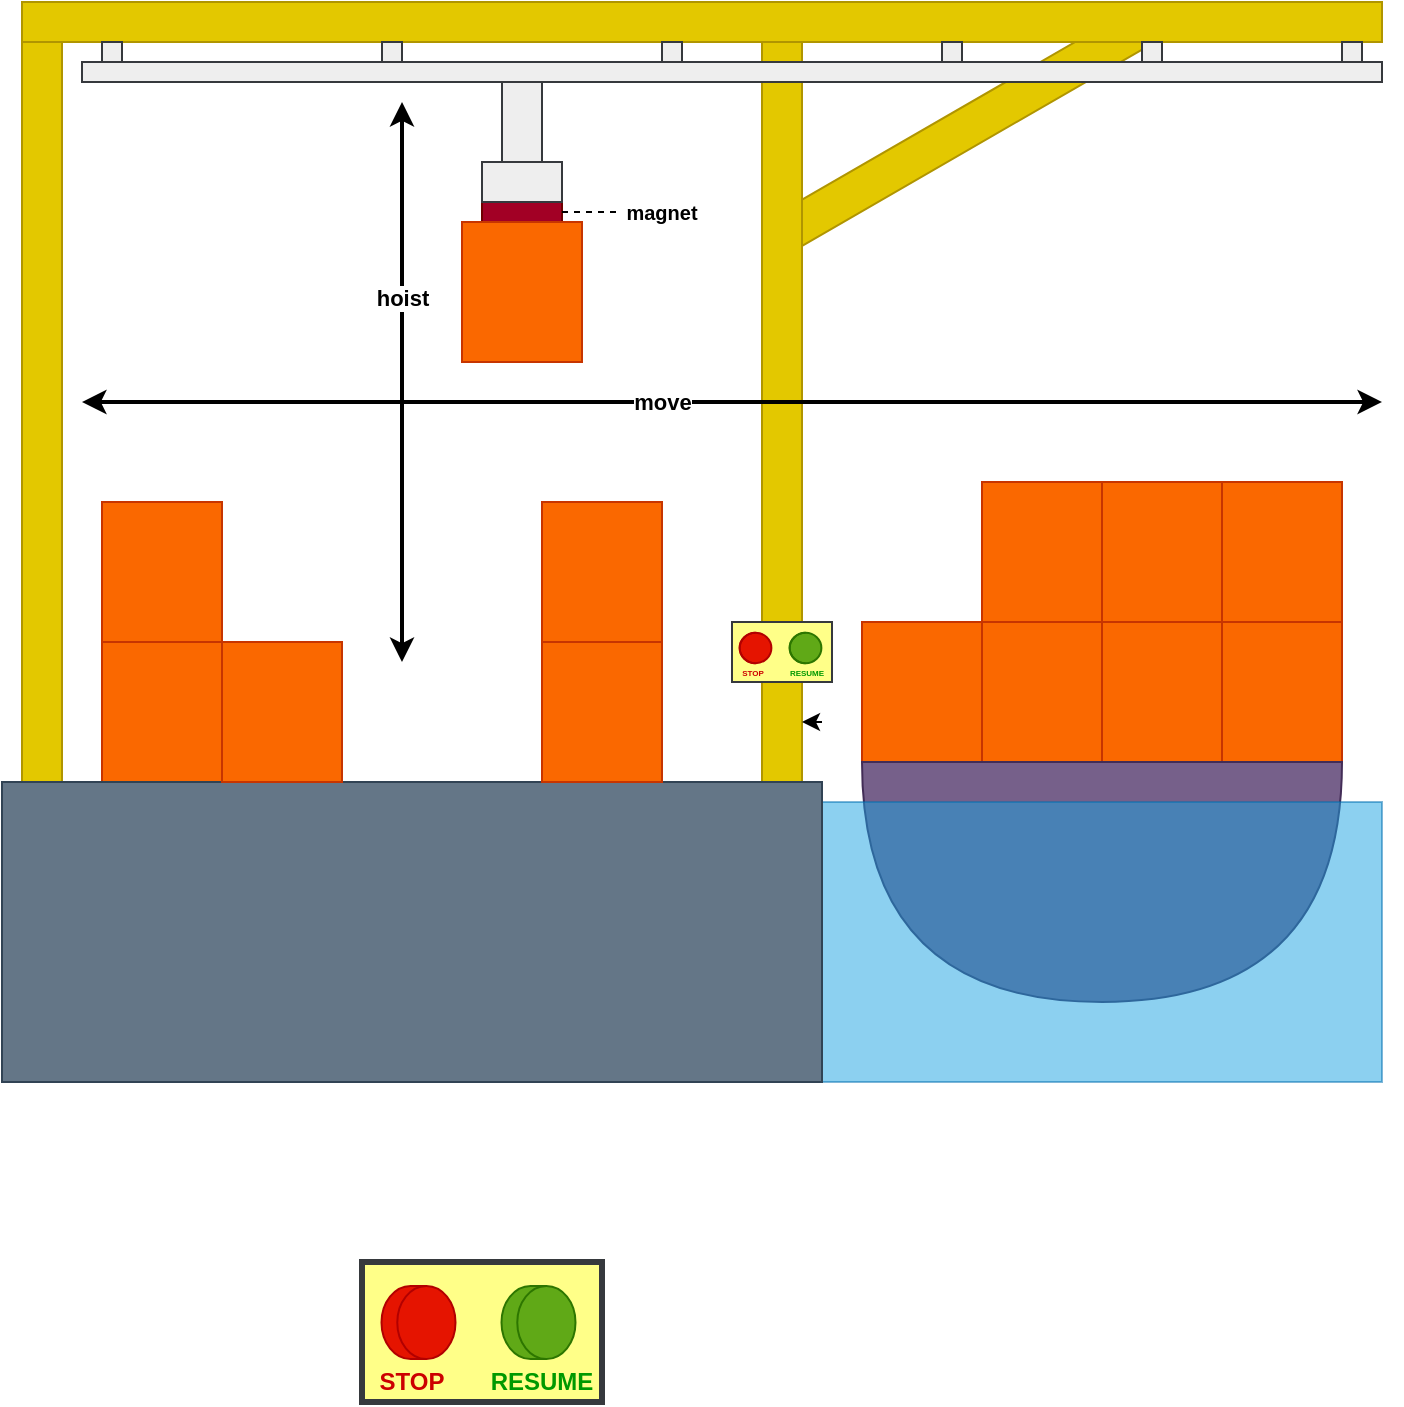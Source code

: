 <mxfile version="24.3.1" type="device">
  <diagram name="Page-1" id="gI-HlvxYXZCt8sg-ba9v">
    <mxGraphModel dx="2060" dy="1353" grid="1" gridSize="10" guides="0" tooltips="1" connect="1" arrows="1" fold="1" page="1" pageScale="1" pageWidth="850" pageHeight="1100" math="0" shadow="0">
      <root>
        <mxCell id="0" />
        <mxCell id="1" parent="0" />
        <mxCell id="ts-kLk8NwbbfkDU_EMNQ-14" value="" style="rounded=0;whiteSpace=wrap;html=1;fillColor=#e3c800;fontColor=#000000;strokeColor=#B09500;rotation=-30;" vertex="1" parent="1">
          <mxGeometry x="497.99" y="152.5" width="210" height="20" as="geometry" />
        </mxCell>
        <mxCell id="ts-kLk8NwbbfkDU_EMNQ-2" value="" style="rounded=0;whiteSpace=wrap;html=1;fillColor=#e3c800;fontColor=#000000;strokeColor=#B09500;rotation=-90;" vertex="1" parent="1">
          <mxGeometry x="-45" y="295" width="370" height="20" as="geometry" />
        </mxCell>
        <mxCell id="ts-kLk8NwbbfkDU_EMNQ-3" value="" style="rounded=0;whiteSpace=wrap;html=1;fillColor=#e3c800;fontColor=#000000;strokeColor=#B09500;rotation=0;" vertex="1" parent="1">
          <mxGeometry x="130" y="100" width="680" height="20" as="geometry" />
        </mxCell>
        <mxCell id="ts-kLk8NwbbfkDU_EMNQ-4" value="" style="rounded=0;whiteSpace=wrap;html=1;fillColor=#e3c800;fontColor=#000000;strokeColor=#B09500;rotation=-90;" vertex="1" parent="1">
          <mxGeometry x="325" y="295" width="370" height="20" as="geometry" />
        </mxCell>
        <mxCell id="ts-kLk8NwbbfkDU_EMNQ-8" value="" style="rounded=0;whiteSpace=wrap;html=1;fillColor=#a20025;strokeColor=#6F0000;rotation=0;fontColor=#ffffff;" vertex="1" parent="1">
          <mxGeometry x="360" y="200" width="40" height="10" as="geometry" />
        </mxCell>
        <mxCell id="ts-kLk8NwbbfkDU_EMNQ-9" value="" style="rounded=0;whiteSpace=wrap;html=1;fillColor=#fa6800;fontColor=#000000;strokeColor=#C73500;" vertex="1" parent="1">
          <mxGeometry x="350" y="210" width="60" height="70" as="geometry" />
        </mxCell>
        <mxCell id="ts-kLk8NwbbfkDU_EMNQ-10" value="" style="rounded=0;whiteSpace=wrap;html=1;fillColor=#fa6800;fontColor=#000000;strokeColor=#C73500;" vertex="1" parent="1">
          <mxGeometry x="170" y="420" width="60" height="70" as="geometry" />
        </mxCell>
        <mxCell id="ts-kLk8NwbbfkDU_EMNQ-11" value="" style="rounded=0;whiteSpace=wrap;html=1;fillColor=#fa6800;fontColor=#000000;strokeColor=#C73500;" vertex="1" parent="1">
          <mxGeometry x="170" y="350" width="60" height="70" as="geometry" />
        </mxCell>
        <mxCell id="ts-kLk8NwbbfkDU_EMNQ-12" value="" style="rounded=0;whiteSpace=wrap;html=1;fillColor=#fa6800;fontColor=#000000;strokeColor=#C73500;" vertex="1" parent="1">
          <mxGeometry x="730" y="410" width="60" height="70" as="geometry" />
        </mxCell>
        <mxCell id="ts-kLk8NwbbfkDU_EMNQ-13" value="" style="rounded=0;whiteSpace=wrap;html=1;fillColor=#fa6800;fontColor=#000000;strokeColor=#C73500;" vertex="1" parent="1">
          <mxGeometry x="670" y="410" width="60" height="70" as="geometry" />
        </mxCell>
        <mxCell id="ts-kLk8NwbbfkDU_EMNQ-17" value="" style="rounded=0;whiteSpace=wrap;html=1;fillColor=#fa6800;fontColor=#000000;strokeColor=#C73500;" vertex="1" parent="1">
          <mxGeometry x="610" y="410" width="60" height="70" as="geometry" />
        </mxCell>
        <mxCell id="ts-kLk8NwbbfkDU_EMNQ-18" value="" style="rounded=0;whiteSpace=wrap;html=1;fillColor=#fa6800;fontColor=#000000;strokeColor=#C73500;" vertex="1" parent="1">
          <mxGeometry x="670" y="340" width="60" height="70" as="geometry" />
        </mxCell>
        <mxCell id="ts-kLk8NwbbfkDU_EMNQ-19" value="" style="rounded=0;whiteSpace=wrap;html=1;fillColor=#fa6800;fontColor=#000000;strokeColor=#C73500;" vertex="1" parent="1">
          <mxGeometry x="610" y="340" width="60" height="70" as="geometry" />
        </mxCell>
        <mxCell id="ts-kLk8NwbbfkDU_EMNQ-20" value="" style="rounded=0;whiteSpace=wrap;html=1;fillColor=#fa6800;fontColor=#000000;strokeColor=#C73500;" vertex="1" parent="1">
          <mxGeometry x="550" y="410" width="60" height="70" as="geometry" />
        </mxCell>
        <mxCell id="ts-kLk8NwbbfkDU_EMNQ-21" value="" style="rounded=0;whiteSpace=wrap;html=1;fillColor=#fa6800;fontColor=#000000;strokeColor=#C73500;" vertex="1" parent="1">
          <mxGeometry x="730" y="340" width="60" height="70" as="geometry" />
        </mxCell>
        <mxCell id="ts-kLk8NwbbfkDU_EMNQ-24" value="" style="shape=or;whiteSpace=wrap;html=1;rotation=90;fillColor=#76608a;fontColor=#ffffff;strokeColor=#432D57;" vertex="1" parent="1">
          <mxGeometry x="610" y="420" width="120" height="240" as="geometry" />
        </mxCell>
        <mxCell id="ts-kLk8NwbbfkDU_EMNQ-15" value="" style="rounded=0;whiteSpace=wrap;html=1;fillColor=#1ba1e2;strokeColor=#006EAF;fontColor=#ffffff;opacity=50;" vertex="1" parent="1">
          <mxGeometry x="530" y="500" width="280" height="140" as="geometry" />
        </mxCell>
        <mxCell id="ts-kLk8NwbbfkDU_EMNQ-1" value="" style="rounded=0;whiteSpace=wrap;html=1;fillColor=#647687;fontColor=#ffffff;strokeColor=#314354;" vertex="1" parent="1">
          <mxGeometry x="120" y="490" width="410" height="150" as="geometry" />
        </mxCell>
        <mxCell id="ts-kLk8NwbbfkDU_EMNQ-25" value="" style="rounded=0;whiteSpace=wrap;html=1;fillColor=#fa6800;fontColor=#000000;strokeColor=#C73500;" vertex="1" parent="1">
          <mxGeometry x="230" y="420" width="60" height="70" as="geometry" />
        </mxCell>
        <mxCell id="ts-kLk8NwbbfkDU_EMNQ-26" value="" style="rounded=0;whiteSpace=wrap;html=1;fillColor=#fa6800;fontColor=#000000;strokeColor=#C73500;" vertex="1" parent="1">
          <mxGeometry x="390" y="420" width="60" height="70" as="geometry" />
        </mxCell>
        <mxCell id="ts-kLk8NwbbfkDU_EMNQ-27" value="" style="rounded=0;whiteSpace=wrap;html=1;fillColor=#fa6800;fontColor=#000000;strokeColor=#C73500;" vertex="1" parent="1">
          <mxGeometry x="390" y="350" width="60" height="70" as="geometry" />
        </mxCell>
        <mxCell id="ts-kLk8NwbbfkDU_EMNQ-28" value="" style="rounded=0;whiteSpace=wrap;html=1;fillColor=#eeeeee;strokeColor=#36393d;" vertex="1" parent="1">
          <mxGeometry x="160" y="130" width="650" height="10" as="geometry" />
        </mxCell>
        <mxCell id="ts-kLk8NwbbfkDU_EMNQ-29" value="" style="rounded=0;whiteSpace=wrap;html=1;fillColor=#eeeeee;strokeColor=#36393d;" vertex="1" parent="1">
          <mxGeometry x="170" y="120" width="10" height="10" as="geometry" />
        </mxCell>
        <mxCell id="ts-kLk8NwbbfkDU_EMNQ-30" value="" style="rounded=0;whiteSpace=wrap;html=1;fillColor=#eeeeee;strokeColor=#36393d;" vertex="1" parent="1">
          <mxGeometry x="790" y="120" width="10" height="10" as="geometry" />
        </mxCell>
        <mxCell id="ts-kLk8NwbbfkDU_EMNQ-31" value="" style="rounded=0;whiteSpace=wrap;html=1;fillColor=#eeeeee;strokeColor=#36393d;" vertex="1" parent="1">
          <mxGeometry x="690" y="120" width="10" height="10" as="geometry" />
        </mxCell>
        <mxCell id="ts-kLk8NwbbfkDU_EMNQ-32" value="" style="rounded=0;whiteSpace=wrap;html=1;fillColor=#eeeeee;strokeColor=#36393d;" vertex="1" parent="1">
          <mxGeometry x="590" y="120" width="10" height="10" as="geometry" />
        </mxCell>
        <mxCell id="ts-kLk8NwbbfkDU_EMNQ-33" value="" style="rounded=0;whiteSpace=wrap;html=1;fillColor=#eeeeee;strokeColor=#36393d;" vertex="1" parent="1">
          <mxGeometry x="450" y="120" width="10" height="10" as="geometry" />
        </mxCell>
        <mxCell id="ts-kLk8NwbbfkDU_EMNQ-34" value="" style="rounded=0;whiteSpace=wrap;html=1;fillColor=#eeeeee;strokeColor=#36393d;" vertex="1" parent="1">
          <mxGeometry x="310" y="120" width="10" height="10" as="geometry" />
        </mxCell>
        <mxCell id="ts-kLk8NwbbfkDU_EMNQ-35" value="" style="rounded=0;whiteSpace=wrap;html=1;fillColor=#eeeeee;strokeColor=#36393d;" vertex="1" parent="1">
          <mxGeometry x="360" y="180" width="40" height="20" as="geometry" />
        </mxCell>
        <mxCell id="ts-kLk8NwbbfkDU_EMNQ-36" value="" style="rounded=0;whiteSpace=wrap;html=1;fillColor=#eeeeee;strokeColor=#36393d;" vertex="1" parent="1">
          <mxGeometry x="370" y="140" width="20" height="40" as="geometry" />
        </mxCell>
        <mxCell id="ts-kLk8NwbbfkDU_EMNQ-38" value="move" style="endArrow=classic;startArrow=classic;html=1;rounded=0;strokeWidth=2;fontStyle=1" edge="1" parent="1">
          <mxGeometry x="-0.108" width="50" height="50" relative="1" as="geometry">
            <mxPoint x="160" y="300" as="sourcePoint" />
            <mxPoint x="810" y="300" as="targetPoint" />
            <mxPoint as="offset" />
          </mxGeometry>
        </mxCell>
        <mxCell id="ts-kLk8NwbbfkDU_EMNQ-39" value="hoist" style="endArrow=classic;startArrow=classic;html=1;rounded=0;strokeWidth=2;fontStyle=1" edge="1" parent="1">
          <mxGeometry x="-0.3" width="50" height="50" relative="1" as="geometry">
            <mxPoint x="320" y="150" as="sourcePoint" />
            <mxPoint x="320" y="430" as="targetPoint" />
            <mxPoint as="offset" />
          </mxGeometry>
        </mxCell>
        <mxCell id="ts-kLk8NwbbfkDU_EMNQ-40" value="magnet" style="text;html=1;align=center;verticalAlign=middle;whiteSpace=wrap;rounded=0;fontStyle=1;fontSize=10;" vertex="1" parent="1">
          <mxGeometry x="430" y="200" width="40" height="10" as="geometry" />
        </mxCell>
        <mxCell id="ts-kLk8NwbbfkDU_EMNQ-41" value="" style="endArrow=none;dashed=1;html=1;rounded=0;exitX=1;exitY=0.5;exitDx=0;exitDy=0;" edge="1" parent="1" source="ts-kLk8NwbbfkDU_EMNQ-8" target="ts-kLk8NwbbfkDU_EMNQ-40">
          <mxGeometry width="50" height="50" relative="1" as="geometry">
            <mxPoint x="420" y="270" as="sourcePoint" />
            <mxPoint x="470" y="220" as="targetPoint" />
          </mxGeometry>
        </mxCell>
        <mxCell id="ts-kLk8NwbbfkDU_EMNQ-49" value="" style="group" vertex="1" connectable="0" parent="1">
          <mxGeometry x="300" y="730" width="120" height="70" as="geometry" />
        </mxCell>
        <mxCell id="ts-kLk8NwbbfkDU_EMNQ-47" value="" style="rounded=0;whiteSpace=wrap;html=1;fillColor=#ffff88;strokeColor=#36393d;strokeWidth=3;" vertex="1" parent="ts-kLk8NwbbfkDU_EMNQ-49">
          <mxGeometry width="120" height="70" as="geometry" />
        </mxCell>
        <mxCell id="ts-kLk8NwbbfkDU_EMNQ-42" value="" style="shape=cylinder3;whiteSpace=wrap;html=1;boundedLbl=1;backgroundOutline=1;size=14.556;rotation=90;fillColor=#e51400;fontColor=#ffffff;strokeColor=#B20000;" vertex="1" parent="ts-kLk8NwbbfkDU_EMNQ-49">
          <mxGeometry x="10" y="11.75" width="36.5" height="37" as="geometry" />
        </mxCell>
        <mxCell id="ts-kLk8NwbbfkDU_EMNQ-45" value="STOP" style="text;html=1;align=center;verticalAlign=middle;whiteSpace=wrap;rounded=0;fontColor=#CC0000;fontStyle=1" vertex="1" parent="ts-kLk8NwbbfkDU_EMNQ-49">
          <mxGeometry y="50" width="50" height="20" as="geometry" />
        </mxCell>
        <mxCell id="ts-kLk8NwbbfkDU_EMNQ-46" value="RESUME" style="text;html=1;align=center;verticalAlign=middle;whiteSpace=wrap;rounded=0;fontColor=#009900;fontStyle=1" vertex="1" parent="ts-kLk8NwbbfkDU_EMNQ-49">
          <mxGeometry x="60" y="50" width="60" height="20" as="geometry" />
        </mxCell>
        <mxCell id="ts-kLk8NwbbfkDU_EMNQ-48" value="" style="shape=cylinder3;whiteSpace=wrap;html=1;boundedLbl=1;backgroundOutline=1;size=14.556;rotation=90;fillColor=#60a917;fontColor=#ffffff;strokeColor=#2D7600;align=center;verticalAlign=middle;fontFamily=Helvetica;fontSize=12;" vertex="1" parent="ts-kLk8NwbbfkDU_EMNQ-49">
          <mxGeometry x="70" y="11.75" width="36.5" height="37" as="geometry" />
        </mxCell>
        <mxCell id="ts-kLk8NwbbfkDU_EMNQ-50" value="" style="group" vertex="1" connectable="0" parent="1">
          <mxGeometry x="485" y="410" width="50" height="30" as="geometry" />
        </mxCell>
        <mxCell id="ts-kLk8NwbbfkDU_EMNQ-51" value="" style="rounded=0;whiteSpace=wrap;html=1;fillColor=#ffff88;strokeColor=#36393d;strokeWidth=1;" vertex="1" parent="ts-kLk8NwbbfkDU_EMNQ-50">
          <mxGeometry width="50" height="30" as="geometry" />
        </mxCell>
        <mxCell id="ts-kLk8NwbbfkDU_EMNQ-52" value="" style="shape=cylinder3;whiteSpace=wrap;html=1;boundedLbl=1;backgroundOutline=1;size=14.556;rotation=90;fillColor=#e51400;fontColor=#ffffff;strokeColor=#B20000;" vertex="1" parent="ts-kLk8NwbbfkDU_EMNQ-50">
          <mxGeometry x="4.167" y="5.036" width="15.208" height="15.857" as="geometry" />
        </mxCell>
        <mxCell id="ts-kLk8NwbbfkDU_EMNQ-53" value="STOP" style="text;html=1;align=center;verticalAlign=middle;whiteSpace=wrap;rounded=0;fontColor=#CC0000;fontStyle=1;fontSize=4;" vertex="1" parent="ts-kLk8NwbbfkDU_EMNQ-50">
          <mxGeometry y="21.429" width="20.833" height="8.571" as="geometry" />
        </mxCell>
        <mxCell id="ts-kLk8NwbbfkDU_EMNQ-54" value="RESUME" style="text;html=1;align=center;verticalAlign=middle;whiteSpace=wrap;rounded=0;fontColor=#009900;fontStyle=1;fontSize=4;" vertex="1" parent="ts-kLk8NwbbfkDU_EMNQ-50">
          <mxGeometry x="25" y="21.429" width="25" height="8.571" as="geometry" />
        </mxCell>
        <mxCell id="ts-kLk8NwbbfkDU_EMNQ-55" value="" style="shape=cylinder3;whiteSpace=wrap;html=1;boundedLbl=1;backgroundOutline=1;size=14.556;rotation=90;fillColor=#60a917;fontColor=#ffffff;strokeColor=#2D7600;align=center;verticalAlign=middle;fontFamily=Helvetica;fontSize=12;" vertex="1" parent="ts-kLk8NwbbfkDU_EMNQ-50">
          <mxGeometry x="29.167" y="5.036" width="15.208" height="15.857" as="geometry" />
        </mxCell>
        <mxCell id="ts-kLk8NwbbfkDU_EMNQ-58" style="edgeStyle=orthogonalEdgeStyle;rounded=0;orthogonalLoop=1;jettySize=auto;html=1;exitX=1;exitY=0;exitDx=0;exitDy=0;entryX=0.75;entryY=0;entryDx=0;entryDy=0;" edge="1" parent="1">
          <mxGeometry relative="1" as="geometry">
            <mxPoint x="530" y="460" as="sourcePoint" />
            <mxPoint x="520" y="460" as="targetPoint" />
          </mxGeometry>
        </mxCell>
      </root>
    </mxGraphModel>
  </diagram>
</mxfile>
